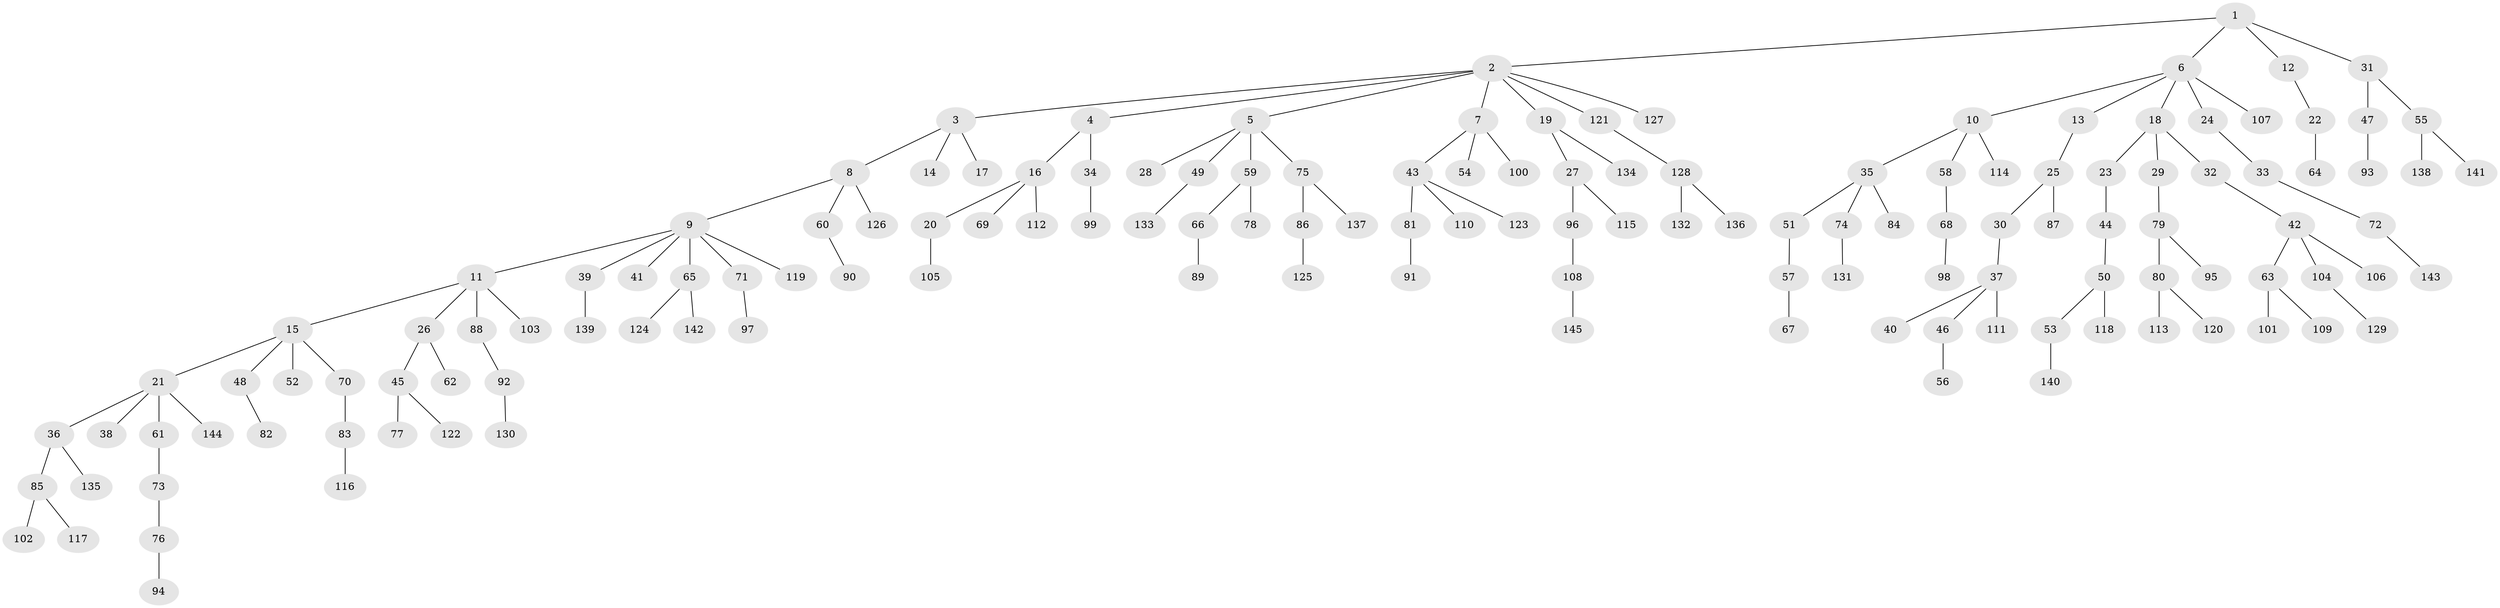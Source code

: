 // Generated by graph-tools (version 1.1) at 2025/11/02/27/25 16:11:28]
// undirected, 145 vertices, 144 edges
graph export_dot {
graph [start="1"]
  node [color=gray90,style=filled];
  1;
  2;
  3;
  4;
  5;
  6;
  7;
  8;
  9;
  10;
  11;
  12;
  13;
  14;
  15;
  16;
  17;
  18;
  19;
  20;
  21;
  22;
  23;
  24;
  25;
  26;
  27;
  28;
  29;
  30;
  31;
  32;
  33;
  34;
  35;
  36;
  37;
  38;
  39;
  40;
  41;
  42;
  43;
  44;
  45;
  46;
  47;
  48;
  49;
  50;
  51;
  52;
  53;
  54;
  55;
  56;
  57;
  58;
  59;
  60;
  61;
  62;
  63;
  64;
  65;
  66;
  67;
  68;
  69;
  70;
  71;
  72;
  73;
  74;
  75;
  76;
  77;
  78;
  79;
  80;
  81;
  82;
  83;
  84;
  85;
  86;
  87;
  88;
  89;
  90;
  91;
  92;
  93;
  94;
  95;
  96;
  97;
  98;
  99;
  100;
  101;
  102;
  103;
  104;
  105;
  106;
  107;
  108;
  109;
  110;
  111;
  112;
  113;
  114;
  115;
  116;
  117;
  118;
  119;
  120;
  121;
  122;
  123;
  124;
  125;
  126;
  127;
  128;
  129;
  130;
  131;
  132;
  133;
  134;
  135;
  136;
  137;
  138;
  139;
  140;
  141;
  142;
  143;
  144;
  145;
  1 -- 2;
  1 -- 6;
  1 -- 12;
  1 -- 31;
  2 -- 3;
  2 -- 4;
  2 -- 5;
  2 -- 7;
  2 -- 19;
  2 -- 121;
  2 -- 127;
  3 -- 8;
  3 -- 14;
  3 -- 17;
  4 -- 16;
  4 -- 34;
  5 -- 28;
  5 -- 49;
  5 -- 59;
  5 -- 75;
  6 -- 10;
  6 -- 13;
  6 -- 18;
  6 -- 24;
  6 -- 107;
  7 -- 43;
  7 -- 54;
  7 -- 100;
  8 -- 9;
  8 -- 60;
  8 -- 126;
  9 -- 11;
  9 -- 39;
  9 -- 41;
  9 -- 65;
  9 -- 71;
  9 -- 119;
  10 -- 35;
  10 -- 58;
  10 -- 114;
  11 -- 15;
  11 -- 26;
  11 -- 88;
  11 -- 103;
  12 -- 22;
  13 -- 25;
  15 -- 21;
  15 -- 48;
  15 -- 52;
  15 -- 70;
  16 -- 20;
  16 -- 69;
  16 -- 112;
  18 -- 23;
  18 -- 29;
  18 -- 32;
  19 -- 27;
  19 -- 134;
  20 -- 105;
  21 -- 36;
  21 -- 38;
  21 -- 61;
  21 -- 144;
  22 -- 64;
  23 -- 44;
  24 -- 33;
  25 -- 30;
  25 -- 87;
  26 -- 45;
  26 -- 62;
  27 -- 96;
  27 -- 115;
  29 -- 79;
  30 -- 37;
  31 -- 47;
  31 -- 55;
  32 -- 42;
  33 -- 72;
  34 -- 99;
  35 -- 51;
  35 -- 74;
  35 -- 84;
  36 -- 85;
  36 -- 135;
  37 -- 40;
  37 -- 46;
  37 -- 111;
  39 -- 139;
  42 -- 63;
  42 -- 104;
  42 -- 106;
  43 -- 81;
  43 -- 110;
  43 -- 123;
  44 -- 50;
  45 -- 77;
  45 -- 122;
  46 -- 56;
  47 -- 93;
  48 -- 82;
  49 -- 133;
  50 -- 53;
  50 -- 118;
  51 -- 57;
  53 -- 140;
  55 -- 138;
  55 -- 141;
  57 -- 67;
  58 -- 68;
  59 -- 66;
  59 -- 78;
  60 -- 90;
  61 -- 73;
  63 -- 101;
  63 -- 109;
  65 -- 124;
  65 -- 142;
  66 -- 89;
  68 -- 98;
  70 -- 83;
  71 -- 97;
  72 -- 143;
  73 -- 76;
  74 -- 131;
  75 -- 86;
  75 -- 137;
  76 -- 94;
  79 -- 80;
  79 -- 95;
  80 -- 113;
  80 -- 120;
  81 -- 91;
  83 -- 116;
  85 -- 102;
  85 -- 117;
  86 -- 125;
  88 -- 92;
  92 -- 130;
  96 -- 108;
  104 -- 129;
  108 -- 145;
  121 -- 128;
  128 -- 132;
  128 -- 136;
}
